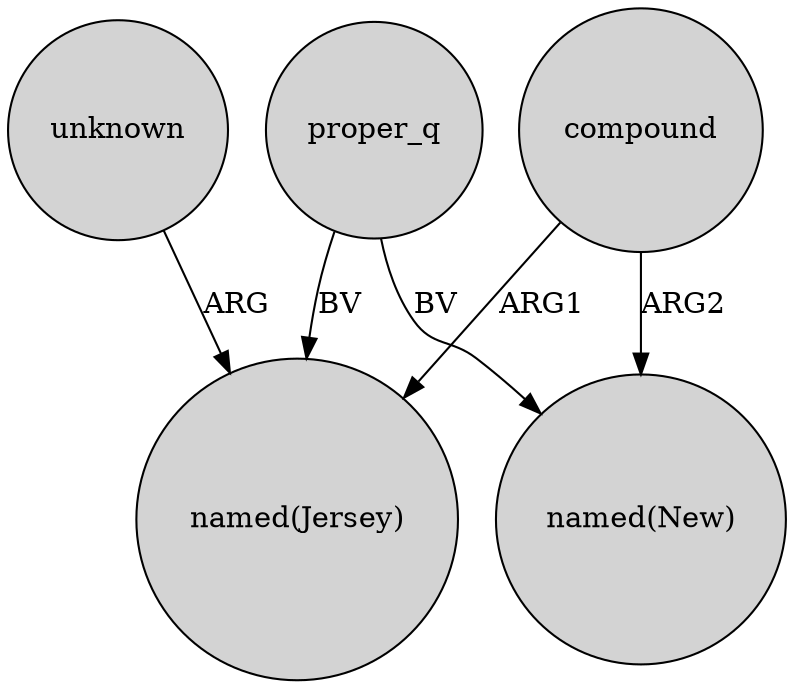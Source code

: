 digraph {
	node [shape=circle style=filled]
	compound -> "named(New)" [label=ARG2]
	compound -> "named(Jersey)" [label=ARG1]
	proper_q -> "named(New)" [label=BV]
	unknown -> "named(Jersey)" [label=ARG]
	proper_q -> "named(Jersey)" [label=BV]
}
